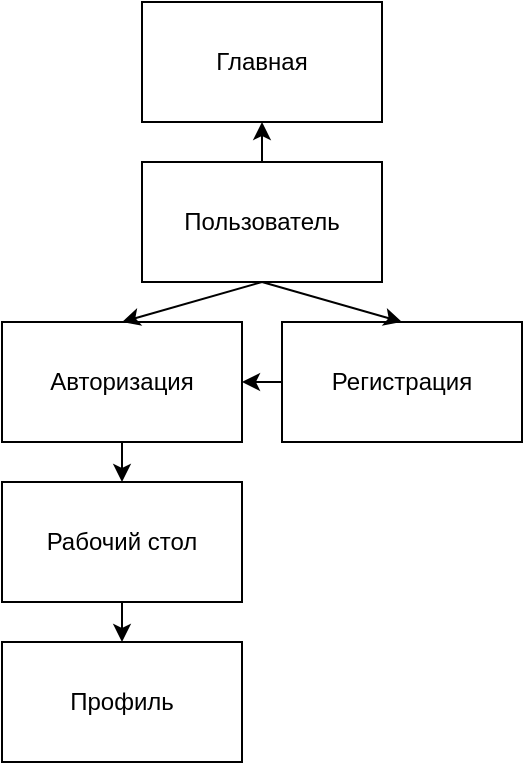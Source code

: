 <mxfile version="24.2.8" type="github">
  <diagram name="Страница — 1" id="lsfQo_DIifuzqnVk9OEr">
    <mxGraphModel dx="710" dy="435" grid="1" gridSize="10" guides="1" tooltips="1" connect="1" arrows="1" fold="1" page="1" pageScale="1" pageWidth="827" pageHeight="1169" math="0" shadow="0">
      <root>
        <mxCell id="0" />
        <mxCell id="1" parent="0" />
        <mxCell id="3CB5okt5j38GsiFPYdda-1" value="Пользователь" style="rounded=0;whiteSpace=wrap;html=1;" vertex="1" parent="1">
          <mxGeometry x="380" y="290" width="120" height="60" as="geometry" />
        </mxCell>
        <mxCell id="3CB5okt5j38GsiFPYdda-2" value="Авторизация" style="rounded=0;whiteSpace=wrap;html=1;" vertex="1" parent="1">
          <mxGeometry x="310" y="370" width="120" height="60" as="geometry" />
        </mxCell>
        <mxCell id="3CB5okt5j38GsiFPYdda-3" value="Регистрация" style="rounded=0;whiteSpace=wrap;html=1;" vertex="1" parent="1">
          <mxGeometry x="450" y="370" width="120" height="60" as="geometry" />
        </mxCell>
        <mxCell id="3CB5okt5j38GsiFPYdda-4" value="" style="endArrow=classic;html=1;rounded=0;exitX=0;exitY=0.5;exitDx=0;exitDy=0;entryX=1;entryY=0.5;entryDx=0;entryDy=0;" edge="1" parent="1" source="3CB5okt5j38GsiFPYdda-3" target="3CB5okt5j38GsiFPYdda-2">
          <mxGeometry width="50" height="50" relative="1" as="geometry">
            <mxPoint x="430" y="340" as="sourcePoint" />
            <mxPoint x="480" y="290" as="targetPoint" />
          </mxGeometry>
        </mxCell>
        <mxCell id="3CB5okt5j38GsiFPYdda-5" value="" style="endArrow=classic;html=1;rounded=0;exitX=0.5;exitY=1;exitDx=0;exitDy=0;entryX=0.5;entryY=0;entryDx=0;entryDy=0;" edge="1" parent="1" source="3CB5okt5j38GsiFPYdda-1" target="3CB5okt5j38GsiFPYdda-2">
          <mxGeometry width="50" height="50" relative="1" as="geometry">
            <mxPoint x="430" y="340" as="sourcePoint" />
            <mxPoint x="480" y="290" as="targetPoint" />
            <Array as="points" />
          </mxGeometry>
        </mxCell>
        <mxCell id="3CB5okt5j38GsiFPYdda-6" value="" style="endArrow=classic;html=1;rounded=0;exitX=0.5;exitY=1;exitDx=0;exitDy=0;entryX=0.5;entryY=0;entryDx=0;entryDy=0;" edge="1" parent="1" source="3CB5okt5j38GsiFPYdda-1" target="3CB5okt5j38GsiFPYdda-3">
          <mxGeometry width="50" height="50" relative="1" as="geometry">
            <mxPoint x="430" y="340" as="sourcePoint" />
            <mxPoint x="480" y="290" as="targetPoint" />
          </mxGeometry>
        </mxCell>
        <mxCell id="3CB5okt5j38GsiFPYdda-7" value="Главная" style="rounded=0;whiteSpace=wrap;html=1;" vertex="1" parent="1">
          <mxGeometry x="380" y="210" width="120" height="60" as="geometry" />
        </mxCell>
        <mxCell id="3CB5okt5j38GsiFPYdda-8" value="" style="endArrow=classic;html=1;rounded=0;exitX=0.5;exitY=0;exitDx=0;exitDy=0;entryX=0.5;entryY=1;entryDx=0;entryDy=0;" edge="1" parent="1" source="3CB5okt5j38GsiFPYdda-1" target="3CB5okt5j38GsiFPYdda-7">
          <mxGeometry width="50" height="50" relative="1" as="geometry">
            <mxPoint x="430" y="340" as="sourcePoint" />
            <mxPoint x="480" y="290" as="targetPoint" />
          </mxGeometry>
        </mxCell>
        <mxCell id="3CB5okt5j38GsiFPYdda-9" value="Рабочий стол" style="rounded=0;whiteSpace=wrap;html=1;" vertex="1" parent="1">
          <mxGeometry x="310" y="450" width="120" height="60" as="geometry" />
        </mxCell>
        <mxCell id="3CB5okt5j38GsiFPYdda-10" value="Профиль" style="rounded=0;whiteSpace=wrap;html=1;" vertex="1" parent="1">
          <mxGeometry x="310" y="530" width="120" height="60" as="geometry" />
        </mxCell>
        <mxCell id="3CB5okt5j38GsiFPYdda-11" value="" style="endArrow=classic;html=1;rounded=0;exitX=0.5;exitY=1;exitDx=0;exitDy=0;entryX=0.5;entryY=0;entryDx=0;entryDy=0;" edge="1" parent="1" source="3CB5okt5j38GsiFPYdda-2" target="3CB5okt5j38GsiFPYdda-9">
          <mxGeometry width="50" height="50" relative="1" as="geometry">
            <mxPoint x="430" y="340" as="sourcePoint" />
            <mxPoint x="480" y="290" as="targetPoint" />
            <Array as="points" />
          </mxGeometry>
        </mxCell>
        <mxCell id="3CB5okt5j38GsiFPYdda-12" value="" style="endArrow=classic;html=1;rounded=0;exitX=0.5;exitY=1;exitDx=0;exitDy=0;entryX=0.5;entryY=0;entryDx=0;entryDy=0;" edge="1" parent="1" source="3CB5okt5j38GsiFPYdda-9" target="3CB5okt5j38GsiFPYdda-10">
          <mxGeometry width="50" height="50" relative="1" as="geometry">
            <mxPoint x="430" y="340" as="sourcePoint" />
            <mxPoint x="480" y="290" as="targetPoint" />
          </mxGeometry>
        </mxCell>
      </root>
    </mxGraphModel>
  </diagram>
</mxfile>
